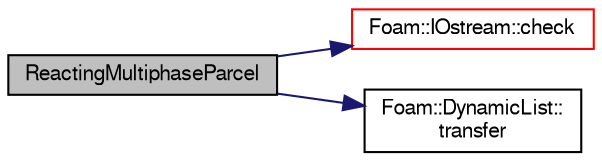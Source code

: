 digraph "ReactingMultiphaseParcel"
{
  bgcolor="transparent";
  edge [fontname="FreeSans",fontsize="10",labelfontname="FreeSans",labelfontsize="10"];
  node [fontname="FreeSans",fontsize="10",shape=record];
  rankdir="LR";
  Node13 [label="ReactingMultiphaseParcel",height=0.2,width=0.4,color="black", fillcolor="grey75", style="filled", fontcolor="black"];
  Node13 -> Node14 [color="midnightblue",fontsize="10",style="solid",fontname="FreeSans"];
  Node14 [label="Foam::IOstream::check",height=0.2,width=0.4,color="red",URL="$a26226.html#a367eb3425fc4e8270e2aa961df8ac8a5",tooltip="Check IOstream status for given operation. "];
  Node13 -> Node63 [color="midnightblue",fontsize="10",style="solid",fontname="FreeSans"];
  Node63 [label="Foam::DynamicList::\ltransfer",height=0.2,width=0.4,color="black",URL="$a25890.html#a25ad1d2084d16b234b0cf91c07e832c0",tooltip="Transfer contents of the argument List into this. "];
}
